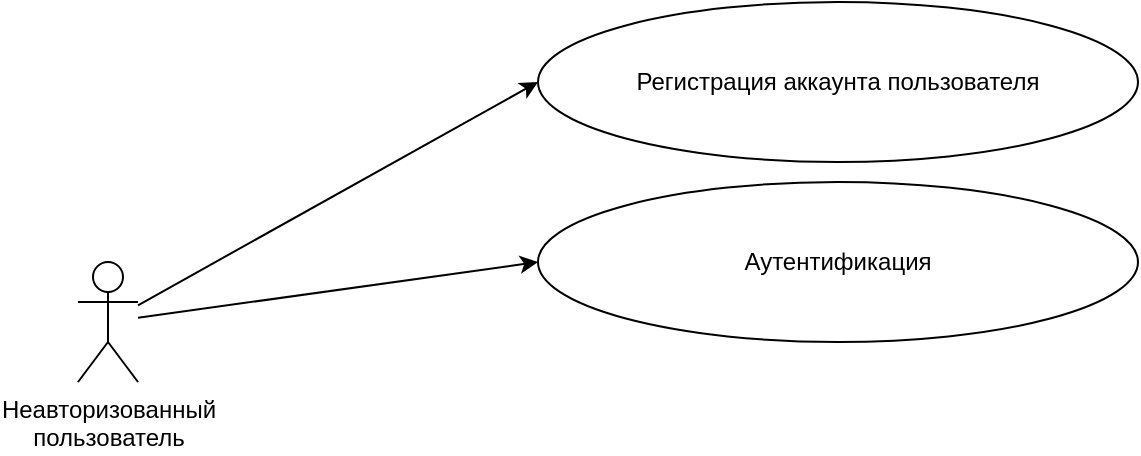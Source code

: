 <mxfile version="20.8.20" type="device" pages="4"><diagram id="PESHJk0Tjmy3aJfwZxua" name="unauthorized"><mxGraphModel dx="1050" dy="483" grid="1" gridSize="10" guides="1" tooltips="1" connect="1" arrows="1" fold="1" page="1" pageScale="1" pageWidth="827" pageHeight="1169" math="0" shadow="0"><root><mxCell id="0"/><mxCell id="1" parent="0"/><mxCell id="cPd7KFNTzIhfHyKAnrSL-2" style="rounded=0;orthogonalLoop=1;jettySize=auto;html=1;entryX=0;entryY=0.5;entryDx=0;entryDy=0;" parent="1" source="xYdM-ZjWWbaX-xmXAcTe-1" target="xYdM-ZjWWbaX-xmXAcTe-4" edge="1"><mxGeometry relative="1" as="geometry"/></mxCell><mxCell id="cPd7KFNTzIhfHyKAnrSL-3" style="edgeStyle=none;rounded=0;orthogonalLoop=1;jettySize=auto;html=1;entryX=0;entryY=0.5;entryDx=0;entryDy=0;" parent="1" source="xYdM-ZjWWbaX-xmXAcTe-1" target="xYdM-ZjWWbaX-xmXAcTe-2" edge="1"><mxGeometry relative="1" as="geometry"/></mxCell><mxCell id="xYdM-ZjWWbaX-xmXAcTe-1" value="Неавторизованный &lt;br&gt;пользователь" style="shape=umlActor;verticalLabelPosition=bottom;verticalAlign=top;html=1;outlineConnect=0;" parent="1" vertex="1"><mxGeometry x="120" y="260" width="30" height="60" as="geometry"/></mxCell><mxCell id="xYdM-ZjWWbaX-xmXAcTe-2" value="Аутентификация" style="ellipse;whiteSpace=wrap;html=1;" parent="1" vertex="1"><mxGeometry x="350" y="220" width="300" height="80" as="geometry"/></mxCell><mxCell id="xYdM-ZjWWbaX-xmXAcTe-4" value="Регистрация аккаунта пользователя" style="ellipse;whiteSpace=wrap;html=1;" parent="1" vertex="1"><mxGeometry x="350" y="130" width="300" height="80" as="geometry"/></mxCell></root></mxGraphModel></diagram><diagram id="sKA-LVjZn_1Xk5YeF0Zq" name="authorized"><mxGraphModel dx="1050" dy="483" grid="1" gridSize="10" guides="1" tooltips="1" connect="1" arrows="1" fold="1" page="1" pageScale="1" pageWidth="827" pageHeight="1169" math="0" shadow="0"><root><mxCell id="BnoSVPoVb47WVTV7vWPB-0"/><mxCell id="BnoSVPoVb47WVTV7vWPB-1" parent="BnoSVPoVb47WVTV7vWPB-0"/><mxCell id="cv1UMU4Q_JhyfkA-Sbsk-0" style="rounded=0;orthogonalLoop=1;jettySize=auto;html=1;entryX=0;entryY=0.5;entryDx=0;entryDy=0;" parent="BnoSVPoVb47WVTV7vWPB-1" source="cv1UMU4Q_JhyfkA-Sbsk-6" target="cv1UMU4Q_JhyfkA-Sbsk-9" edge="1"><mxGeometry relative="1" as="geometry"/></mxCell><mxCell id="cv1UMU4Q_JhyfkA-Sbsk-4" style="edgeStyle=none;rounded=0;orthogonalLoop=1;jettySize=auto;html=1;entryX=0;entryY=0.5;entryDx=0;entryDy=0;" parent="BnoSVPoVb47WVTV7vWPB-1" source="cv1UMU4Q_JhyfkA-Sbsk-6" target="jH3UrtbomQiZqBmv5ce7-1" edge="1"><mxGeometry relative="1" as="geometry"><mxPoint x="270" y="350" as="targetPoint"/></mxGeometry></mxCell><mxCell id="cv1UMU4Q_JhyfkA-Sbsk-6" value="Авторизованный &lt;br&gt;пользователь" style="shape=umlActor;verticalLabelPosition=bottom;verticalAlign=top;html=1;outlineConnect=0;" parent="BnoSVPoVb47WVTV7vWPB-1" vertex="1"><mxGeometry x="120" y="260" width="30" height="60" as="geometry"/></mxCell><mxCell id="cv1UMU4Q_JhyfkA-Sbsk-9" value="Выход" style="ellipse;whiteSpace=wrap;html=1;" parent="BnoSVPoVb47WVTV7vWPB-1" vertex="1"><mxGeometry x="280" y="160" width="300" height="80" as="geometry"/></mxCell><mxCell id="jH3UrtbomQiZqBmv5ce7-1" value="Получение данных о событиях на датчиках по заданным параметрам" style="ellipse;whiteSpace=wrap;html=1;" parent="BnoSVPoVb47WVTV7vWPB-1" vertex="1"><mxGeometry x="280" y="250" width="300" height="80" as="geometry"/></mxCell></root></mxGraphModel></diagram><diagram id="wmtTvhom7mxWTj4CWOVF" name="ski-patrol"><mxGraphModel dx="1877" dy="483" grid="1" gridSize="10" guides="1" tooltips="1" connect="1" arrows="1" fold="1" page="1" pageScale="1" pageWidth="827" pageHeight="1169" math="0" shadow="0"><root><mxCell id="e5jqdF-G3zRj76I82BVg-0"/><mxCell id="e5jqdF-G3zRj76I82BVg-1" parent="e5jqdF-G3zRj76I82BVg-0"/><mxCell id="8r3x0S7Tynai0-Ny9wcE-1" style="edgeStyle=none;rounded=0;orthogonalLoop=1;jettySize=auto;html=1;entryX=0;entryY=0.5;entryDx=0;entryDy=0;" parent="e5jqdF-G3zRj76I82BVg-1" source="8r3x0S7Tynai0-Ny9wcE-6" target="8r3x0S7Tynai0-Ny9wcE-7" edge="1"><mxGeometry relative="1" as="geometry"/></mxCell><mxCell id="aeXoapMC6QaDFicEj_4L-3" style="edgeStyle=none;rounded=0;orthogonalLoop=1;jettySize=auto;html=1;entryX=1;entryY=0.5;entryDx=0;entryDy=0;" parent="e5jqdF-G3zRj76I82BVg-1" source="8r3x0S7Tynai0-Ny9wcE-6" target="8r3x0S7Tynai0-Ny9wcE-27" edge="1"><mxGeometry relative="1" as="geometry"/></mxCell><mxCell id="aeXoapMC6QaDFicEj_4L-4" style="edgeStyle=none;rounded=0;orthogonalLoop=1;jettySize=auto;html=1;entryX=1;entryY=0.5;entryDx=0;entryDy=0;" parent="e5jqdF-G3zRj76I82BVg-1" source="8r3x0S7Tynai0-Ny9wcE-6" target="aeXoapMC6QaDFicEj_4L-0" edge="1"><mxGeometry relative="1" as="geometry"/></mxCell><mxCell id="8r3x0S7Tynai0-Ny9wcE-6" value="Сотрудник&amp;nbsp;" style="shape=umlActor;verticalLabelPosition=bottom;verticalAlign=top;html=1;outlineConnect=0;" parent="e5jqdF-G3zRj76I82BVg-1" vertex="1"><mxGeometry x="120" y="260" width="30" height="60" as="geometry"/></mxCell><mxCell id="8r3x0S7Tynai0-Ny9wcE-7" value="Удаление событий" style="ellipse;whiteSpace=wrap;html=1;" parent="e5jqdF-G3zRj76I82BVg-1" vertex="1"><mxGeometry x="250" y="380" width="300" height="80" as="geometry"/></mxCell><mxCell id="8r3x0S7Tynai0-Ny9wcE-27" value="Добавление датчиков" style="ellipse;whiteSpace=wrap;html=1;" parent="e5jqdF-G3zRj76I82BVg-1" vertex="1"><mxGeometry x="-270" y="250" width="300" height="80" as="geometry"/></mxCell><mxCell id="aeXoapMC6QaDFicEj_4L-0" value="Удаление датчиков" style="ellipse;whiteSpace=wrap;html=1;" parent="e5jqdF-G3zRj76I82BVg-1" vertex="1"><mxGeometry x="-270" y="340" width="300" height="80" as="geometry"/></mxCell><mxCell id="4ML3uvPMrcPfMq4bLpNX-0" style="rounded=0;orthogonalLoop=1;jettySize=auto;html=1;entryX=0;entryY=0.5;entryDx=0;entryDy=0;" parent="e5jqdF-G3zRj76I82BVg-1" target="4ML3uvPMrcPfMq4bLpNX-7" edge="1"><mxGeometry relative="1" as="geometry"><mxPoint x="150" y="276.552" as="sourcePoint"/></mxGeometry></mxCell><mxCell id="4ML3uvPMrcPfMq4bLpNX-3" style="edgeStyle=none;rounded=0;orthogonalLoop=1;jettySize=auto;html=1;entryX=0;entryY=0.5;entryDx=0;entryDy=0;" parent="e5jqdF-G3zRj76I82BVg-1" source="8r3x0S7Tynai0-Ny9wcE-6" target="4ML3uvPMrcPfMq4bLpNX-9" edge="1"><mxGeometry relative="1" as="geometry"><mxPoint x="270" y="350" as="targetPoint"/><mxPoint x="150" y="295.172" as="sourcePoint"/></mxGeometry></mxCell><mxCell id="4ML3uvPMrcPfMq4bLpNX-4" style="edgeStyle=none;rounded=0;orthogonalLoop=1;jettySize=auto;html=1;entryX=0;entryY=0.5;entryDx=0;entryDy=0;" parent="e5jqdF-G3zRj76I82BVg-1" target="4ML3uvPMrcPfMq4bLpNX-10" edge="1"><mxGeometry relative="1" as="geometry"><mxPoint x="270" y="440" as="targetPoint"/><mxPoint x="150" y="305.517" as="sourcePoint"/></mxGeometry></mxCell><mxCell id="4ML3uvPMrcPfMq4bLpNX-7" value="Выход" style="ellipse;whiteSpace=wrap;html=1;" parent="e5jqdF-G3zRj76I82BVg-1" vertex="1"><mxGeometry x="250" y="110" width="300" height="80" as="geometry"/></mxCell><mxCell id="4ML3uvPMrcPfMq4bLpNX-9" value="Получение данных о событиях на датчиках по заданным параметрам" style="ellipse;whiteSpace=wrap;html=1;" parent="e5jqdF-G3zRj76I82BVg-1" vertex="1"><mxGeometry x="250" y="200" width="300" height="80" as="geometry"/></mxCell><mxCell id="4ML3uvPMrcPfMq4bLpNX-10" value="Добавление событий" style="ellipse;whiteSpace=wrap;html=1;" parent="e5jqdF-G3zRj76I82BVg-1" vertex="1"><mxGeometry x="250" y="290" width="300" height="80" as="geometry"/></mxCell><mxCell id="IYPIK-Hu-Sj4V3AoPRug-0" style="edgeStyle=none;rounded=0;orthogonalLoop=1;jettySize=auto;html=1;exitX=0;exitY=0.333;exitDx=0;exitDy=0;exitPerimeter=0;entryX=1;entryY=0.5;entryDx=0;entryDy=0;" edge="1" parent="e5jqdF-G3zRj76I82BVg-1" source="8r3x0S7Tynai0-Ny9wcE-6" target="IYPIK-Hu-Sj4V3AoPRug-1"><mxGeometry relative="1" as="geometry"><mxPoint x="130" y="300" as="sourcePoint"/><mxPoint x="40" y="200" as="targetPoint"/></mxGeometry></mxCell><mxCell id="IYPIK-Hu-Sj4V3AoPRug-1" value="Создание отчета с заданной выборкой данных из базы" style="ellipse;whiteSpace=wrap;html=1;" vertex="1" parent="e5jqdF-G3zRj76I82BVg-1"><mxGeometry x="-270" y="160" width="300" height="80" as="geometry"/></mxCell></root></mxGraphModel></diagram><diagram id="u1EsgvJ_HGY3SpzmnRyl" name="admin"><mxGraphModel dx="2704" dy="483" grid="1" gridSize="10" guides="1" tooltips="1" connect="1" arrows="1" fold="1" page="1" pageScale="1" pageWidth="827" pageHeight="1169" math="0" shadow="0"><root><mxCell id="qa61gXqZW96ZbK5qNo9o-0"/><mxCell id="qa61gXqZW96ZbK5qNo9o-1" parent="qa61gXqZW96ZbK5qNo9o-0"/><mxCell id="Zc59ERUxAe3Vw-qIWk5R-0" style="edgeStyle=none;rounded=0;orthogonalLoop=1;jettySize=auto;html=1;entryX=1;entryY=0.5;entryDx=0;entryDy=0;" parent="qa61gXqZW96ZbK5qNo9o-1" source="Zc59ERUxAe3Vw-qIWk5R-3" target="Zc59ERUxAe3Vw-qIWk5R-4" edge="1"><mxGeometry relative="1" as="geometry"/></mxCell><mxCell id="Zc59ERUxAe3Vw-qIWk5R-1" style="edgeStyle=none;rounded=0;orthogonalLoop=1;jettySize=auto;html=1;entryX=1;entryY=0.5;entryDx=0;entryDy=0;" parent="qa61gXqZW96ZbK5qNo9o-1" source="Zc59ERUxAe3Vw-qIWk5R-3" target="Zc59ERUxAe3Vw-qIWk5R-5" edge="1"><mxGeometry relative="1" as="geometry"/></mxCell><mxCell id="Zc59ERUxAe3Vw-qIWk5R-3" value="Администратор" style="shape=umlActor;verticalLabelPosition=bottom;verticalAlign=top;html=1;outlineConnect=0;" parent="qa61gXqZW96ZbK5qNo9o-1" vertex="1"><mxGeometry x="-790" y="190" width="30" height="60" as="geometry"/></mxCell><mxCell id="Zc59ERUxAe3Vw-qIWk5R-4" value="Удаление аккаунта пользователя" style="ellipse;whiteSpace=wrap;html=1;" parent="qa61gXqZW96ZbK5qNo9o-1" vertex="1"><mxGeometry x="-1210" y="90" width="300" height="80" as="geometry"/></mxCell><mxCell id="Zc59ERUxAe3Vw-qIWk5R-5" value="Удаление аккаунта сотрудника" style="ellipse;whiteSpace=wrap;html=1;" parent="qa61gXqZW96ZbK5qNo9o-1" vertex="1"><mxGeometry x="-1210" y="180" width="300" height="80" as="geometry"/></mxCell><mxCell id="Zc59ERUxAe3Vw-qIWk5R-7" style="rounded=0;orthogonalLoop=1;jettySize=auto;html=1;entryX=0;entryY=0.5;entryDx=0;entryDy=0;" parent="qa61gXqZW96ZbK5qNo9o-1" target="Zc59ERUxAe3Vw-qIWk5R-11" edge="1"><mxGeometry relative="1" as="geometry"><mxPoint x="-760" y="206.552" as="sourcePoint"/></mxGeometry></mxCell><mxCell id="Zc59ERUxAe3Vw-qIWk5R-9" style="edgeStyle=none;rounded=0;orthogonalLoop=1;jettySize=auto;html=1;entryX=0;entryY=0.5;entryDx=0;entryDy=0;" parent="qa61gXqZW96ZbK5qNo9o-1" source="Zc59ERUxAe3Vw-qIWk5R-3" target="Zc59ERUxAe3Vw-qIWk5R-13" edge="1"><mxGeometry relative="1" as="geometry"><mxPoint x="-640" y="280" as="targetPoint"/><mxPoint x="-760" y="225.172" as="sourcePoint"/></mxGeometry></mxCell><mxCell id="Zc59ERUxAe3Vw-qIWk5R-10" style="edgeStyle=none;rounded=0;orthogonalLoop=1;jettySize=auto;html=1;entryX=0;entryY=0.5;entryDx=0;entryDy=0;" parent="qa61gXqZW96ZbK5qNo9o-1" target="Zc59ERUxAe3Vw-qIWk5R-14" edge="1"><mxGeometry relative="1" as="geometry"><mxPoint x="-640" y="370" as="targetPoint"/><mxPoint x="-760" y="235.517" as="sourcePoint"/></mxGeometry></mxCell><mxCell id="Zc59ERUxAe3Vw-qIWk5R-11" value="Выход" style="ellipse;whiteSpace=wrap;html=1;" parent="qa61gXqZW96ZbK5qNo9o-1" vertex="1"><mxGeometry x="-650" y="90" width="300" height="80" as="geometry"/></mxCell><mxCell id="Zc59ERUxAe3Vw-qIWk5R-13" value="Регистрация сотрудника" style="ellipse;whiteSpace=wrap;html=1;" parent="qa61gXqZW96ZbK5qNo9o-1" vertex="1"><mxGeometry x="-650" y="180" width="300" height="80" as="geometry"/></mxCell><mxCell id="Zc59ERUxAe3Vw-qIWk5R-14" value="Регистрация администратора" style="ellipse;whiteSpace=wrap;html=1;" parent="qa61gXqZW96ZbK5qNo9o-1" vertex="1"><mxGeometry x="-650" y="270" width="300" height="80" as="geometry"/></mxCell></root></mxGraphModel></diagram></mxfile>